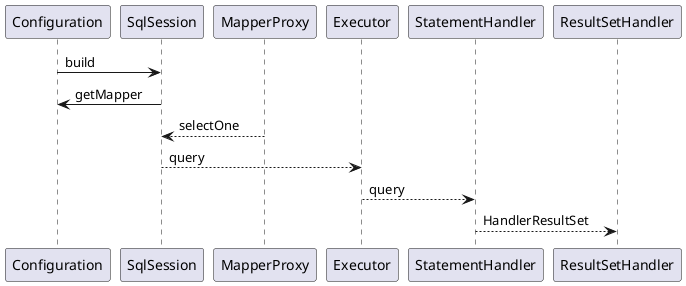 
Dozer 集成 Spring Boot

DozerBeanMapperFactoryBean


@startuml
Configuration -> SqlSession: build
SqlSession -> Configuration: getMapper

SqlSession <-- MapperProxy: selectOne
SqlSession --> Executor: query
Executor --> StatementHandler: query
StatementHandler --> ResultSetHandler: HandlerResultSet

@enduml